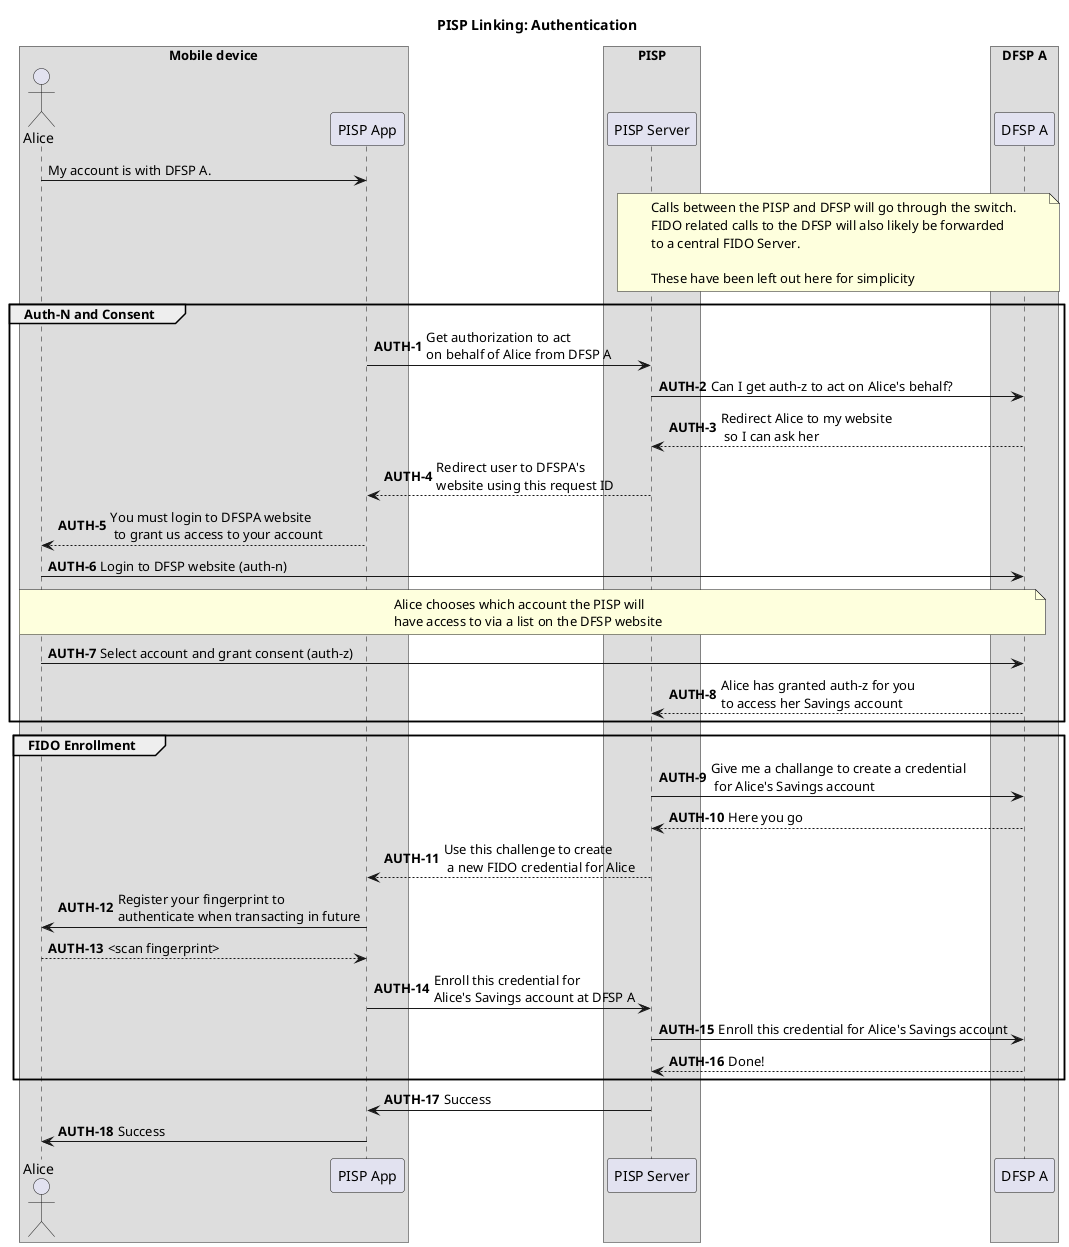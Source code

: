 @startuml
title PISP Linking: Authentication
box "Mobile device"
    actor Alice
    participant "PISP App" as App    
end box
box "PISP"
participant "PISP Server" as Server
end box
box "DFSP A"
    participant "DFSP A" as DFSP
end box

Alice -> App: My account is with DFSP A.

autonumber 1 "<b>AUTH-#</b>"
      note over Server, DFSP
        Calls between the PISP and DFSP will go through the switch.
        FIDO related calls to the DFSP will also likely be forwarded
        to a central FIDO Server. 

        These have been left out here for simplicity
      end note
    group Auth-N and Consent
    App -> Server: Get authorization to act \non behalf of Alice from DFSP A
    Server -> DFSP: Can I get auth-z to act on Alice's behalf?
    DFSP --> Server: Redirect Alice to my website\n so I can ask her
    Server --> App: Redirect user to DFSPA's \nwebsite using this request ID
    App --> Alice: You must login to DFSPA website\n to grant us access to your account
    Alice -> DFSP: Login to DFSP website (auth-n)
    note over Alice, DFSP: Alice chooses which account the PISP will \nhave access to via a list on the DFSP website
    Alice -> DFSP: Select account and grant consent (auth-z)
    DFSP --> Server: Alice has granted auth-z for you \nto access her Savings account
    end
    group FIDO Enrollment
      Server -> DFSP: Give me a challange to create a credential\n for Alice's Savings account
      DFSP --> Server: Here you go
      Server --> App: Use this challenge to create\n a new FIDO credential for Alice
      App -> Alice: Register your fingerprint to \nauthenticate when transacting in future
      Alice --> App: <scan fingerprint>
      App -> Server: Enroll this credential for \nAlice's Savings account at DFSP A
      Server -> DFSP: Enroll this credential for Alice's Savings account
      DFSP --> Server: Done!
    end
    Server -> App: Success
    App -> Alice: Success
@enduml